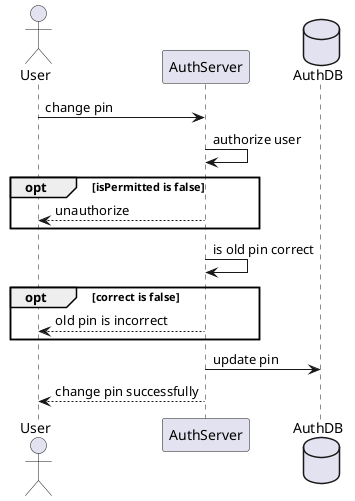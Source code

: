 @startuml

actor User

participant AuthServer

database AuthDB

User -> AuthServer: change pin
AuthServer -> AuthServer: authorize user
opt isPermitted is false
    AuthServer --> User: unauthorize
end
AuthServer -> AuthServer: is old pin correct
opt correct is false
    AuthServer --> User: old pin is incorrect
end
AuthServer -> AuthDB: update pin
AuthServer --> User: change pin successfully

@enduml